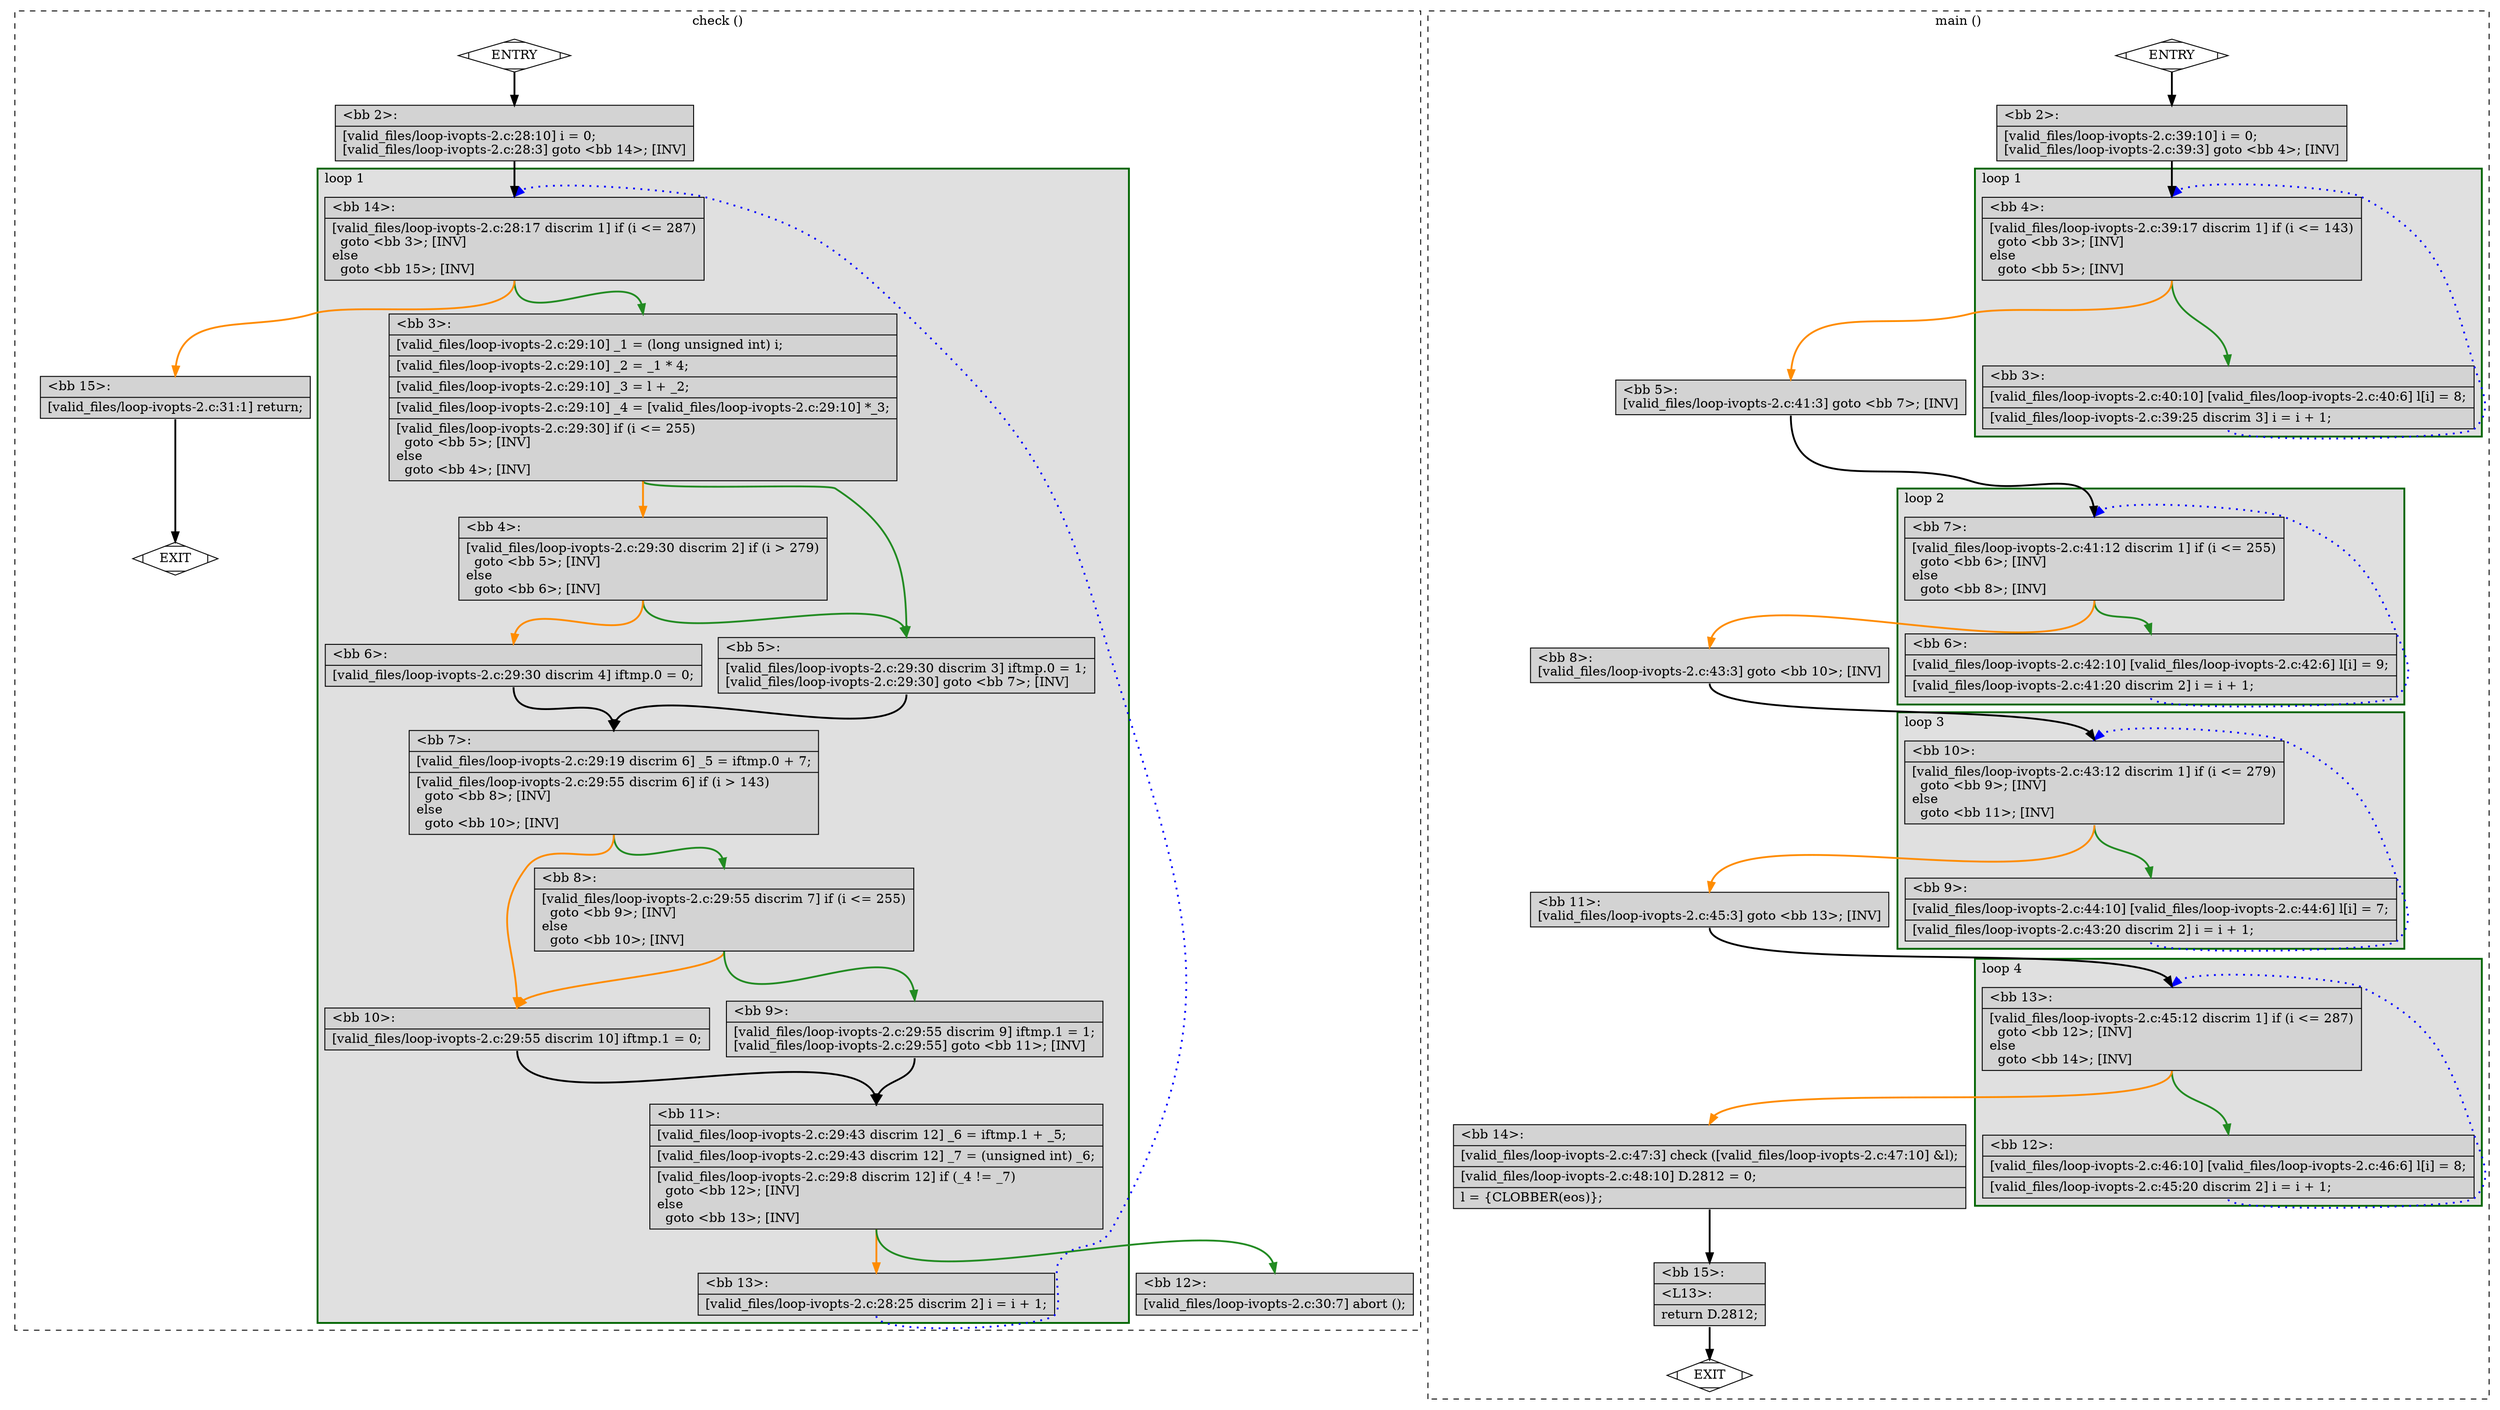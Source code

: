 digraph "a-loop-ivopts-2.c.015t.cfg" {
overlap=false;
subgraph "cluster_check" {
	style="dashed";
	color="black";
	label="check ()";
	subgraph cluster_0_1 {
	style="filled";
	color="darkgreen";
	fillcolor="grey88";
	label="loop 1";
	labeljust=l;
	penwidth=2;
	fn_0_basic_block_14 [shape=record,style=filled,fillcolor=lightgrey,label="{\<bb\ 14\>:\l\
|[valid_files/loop-ivopts-2.c:28:17\ discrim\ 1]\ if\ (i\ \<=\ 287)\l\
\ \ goto\ \<bb\ 3\>;\ [INV]\l\
else\l\
\ \ goto\ \<bb\ 15\>;\ [INV]\l\
}"];

	fn_0_basic_block_3 [shape=record,style=filled,fillcolor=lightgrey,label="{\<bb\ 3\>:\l\
|[valid_files/loop-ivopts-2.c:29:10]\ _1\ =\ (long\ unsigned\ int)\ i;\l\
|[valid_files/loop-ivopts-2.c:29:10]\ _2\ =\ _1\ *\ 4;\l\
|[valid_files/loop-ivopts-2.c:29:10]\ _3\ =\ l\ +\ _2;\l\
|[valid_files/loop-ivopts-2.c:29:10]\ _4\ =\ [valid_files/loop-ivopts-2.c:29:10]\ *_3;\l\
|[valid_files/loop-ivopts-2.c:29:30]\ if\ (i\ \<=\ 255)\l\
\ \ goto\ \<bb\ 5\>;\ [INV]\l\
else\l\
\ \ goto\ \<bb\ 4\>;\ [INV]\l\
}"];

	fn_0_basic_block_5 [shape=record,style=filled,fillcolor=lightgrey,label="{\<bb\ 5\>:\l\
|[valid_files/loop-ivopts-2.c:29:30\ discrim\ 3]\ iftmp.0\ =\ 1;\l\
[valid_files/loop-ivopts-2.c:29:30]\ goto\ \<bb\ 7\>;\ [INV]\l\
}"];

	fn_0_basic_block_4 [shape=record,style=filled,fillcolor=lightgrey,label="{\<bb\ 4\>:\l\
|[valid_files/loop-ivopts-2.c:29:30\ discrim\ 2]\ if\ (i\ \>\ 279)\l\
\ \ goto\ \<bb\ 5\>;\ [INV]\l\
else\l\
\ \ goto\ \<bb\ 6\>;\ [INV]\l\
}"];

	fn_0_basic_block_7 [shape=record,style=filled,fillcolor=lightgrey,label="{\<bb\ 7\>:\l\
|[valid_files/loop-ivopts-2.c:29:19\ discrim\ 6]\ _5\ =\ iftmp.0\ +\ 7;\l\
|[valid_files/loop-ivopts-2.c:29:55\ discrim\ 6]\ if\ (i\ \>\ 143)\l\
\ \ goto\ \<bb\ 8\>;\ [INV]\l\
else\l\
\ \ goto\ \<bb\ 10\>;\ [INV]\l\
}"];

	fn_0_basic_block_6 [shape=record,style=filled,fillcolor=lightgrey,label="{\<bb\ 6\>:\l\
|[valid_files/loop-ivopts-2.c:29:30\ discrim\ 4]\ iftmp.0\ =\ 0;\l\
}"];

	fn_0_basic_block_8 [shape=record,style=filled,fillcolor=lightgrey,label="{\<bb\ 8\>:\l\
|[valid_files/loop-ivopts-2.c:29:55\ discrim\ 7]\ if\ (i\ \<=\ 255)\l\
\ \ goto\ \<bb\ 9\>;\ [INV]\l\
else\l\
\ \ goto\ \<bb\ 10\>;\ [INV]\l\
}"];

	fn_0_basic_block_10 [shape=record,style=filled,fillcolor=lightgrey,label="{\<bb\ 10\>:\l\
|[valid_files/loop-ivopts-2.c:29:55\ discrim\ 10]\ iftmp.1\ =\ 0;\l\
}"];

	fn_0_basic_block_9 [shape=record,style=filled,fillcolor=lightgrey,label="{\<bb\ 9\>:\l\
|[valid_files/loop-ivopts-2.c:29:55\ discrim\ 9]\ iftmp.1\ =\ 1;\l\
[valid_files/loop-ivopts-2.c:29:55]\ goto\ \<bb\ 11\>;\ [INV]\l\
}"];

	fn_0_basic_block_11 [shape=record,style=filled,fillcolor=lightgrey,label="{\<bb\ 11\>:\l\
|[valid_files/loop-ivopts-2.c:29:43\ discrim\ 12]\ _6\ =\ iftmp.1\ +\ _5;\l\
|[valid_files/loop-ivopts-2.c:29:43\ discrim\ 12]\ _7\ =\ (unsigned\ int)\ _6;\l\
|[valid_files/loop-ivopts-2.c:29:8\ discrim\ 12]\ if\ (_4\ !=\ _7)\l\
\ \ goto\ \<bb\ 12\>;\ [INV]\l\
else\l\
\ \ goto\ \<bb\ 13\>;\ [INV]\l\
}"];

	fn_0_basic_block_13 [shape=record,style=filled,fillcolor=lightgrey,label="{\<bb\ 13\>:\l\
|[valid_files/loop-ivopts-2.c:28:25\ discrim\ 2]\ i\ =\ i\ +\ 1;\l\
}"];

	}
	fn_0_basic_block_0 [shape=Mdiamond,style=filled,fillcolor=white,label="ENTRY"];

	fn_0_basic_block_1 [shape=Mdiamond,style=filled,fillcolor=white,label="EXIT"];

	fn_0_basic_block_2 [shape=record,style=filled,fillcolor=lightgrey,label="{\<bb\ 2\>:\l\
|[valid_files/loop-ivopts-2.c:28:10]\ i\ =\ 0;\l\
[valid_files/loop-ivopts-2.c:28:3]\ goto\ \<bb\ 14\>;\ [INV]\l\
}"];

	fn_0_basic_block_12 [shape=record,style=filled,fillcolor=lightgrey,label="{\<bb\ 12\>:\l\
|[valid_files/loop-ivopts-2.c:30:7]\ abort\ ();\l\
}"];

	fn_0_basic_block_15 [shape=record,style=filled,fillcolor=lightgrey,label="{\<bb\ 15\>:\l\
|[valid_files/loop-ivopts-2.c:31:1]\ return;\l\
}"];

	fn_0_basic_block_0:s -> fn_0_basic_block_2:n [style="solid,bold",color=black,weight=100,constraint=true];
	fn_0_basic_block_2:s -> fn_0_basic_block_14:n [style="solid,bold",color=black,weight=100,constraint=true];
	fn_0_basic_block_3:s -> fn_0_basic_block_5:n [style="solid,bold",color=forestgreen,weight=10,constraint=true];
	fn_0_basic_block_3:s -> fn_0_basic_block_4:n [style="solid,bold",color=darkorange,weight=10,constraint=true];
	fn_0_basic_block_4:s -> fn_0_basic_block_5:n [style="solid,bold",color=forestgreen,weight=10,constraint=true];
	fn_0_basic_block_4:s -> fn_0_basic_block_6:n [style="solid,bold",color=darkorange,weight=10,constraint=true];
	fn_0_basic_block_5:s -> fn_0_basic_block_7:n [style="solid,bold",color=black,weight=100,constraint=true];
	fn_0_basic_block_6:s -> fn_0_basic_block_7:n [style="solid,bold",color=black,weight=100,constraint=true];
	fn_0_basic_block_7:s -> fn_0_basic_block_8:n [style="solid,bold",color=forestgreen,weight=10,constraint=true];
	fn_0_basic_block_7:s -> fn_0_basic_block_10:n [style="solid,bold",color=darkorange,weight=10,constraint=true];
	fn_0_basic_block_8:s -> fn_0_basic_block_9:n [style="solid,bold",color=forestgreen,weight=10,constraint=true];
	fn_0_basic_block_8:s -> fn_0_basic_block_10:n [style="solid,bold",color=darkorange,weight=10,constraint=true];
	fn_0_basic_block_9:s -> fn_0_basic_block_11:n [style="solid,bold",color=black,weight=100,constraint=true];
	fn_0_basic_block_10:s -> fn_0_basic_block_11:n [style="solid,bold",color=black,weight=100,constraint=true];
	fn_0_basic_block_11:s -> fn_0_basic_block_12:n [style="solid,bold",color=forestgreen,weight=10,constraint=true];
	fn_0_basic_block_11:s -> fn_0_basic_block_13:n [style="solid,bold",color=darkorange,weight=10,constraint=true];
	fn_0_basic_block_13:s -> fn_0_basic_block_14:n [style="dotted,bold",color=blue,weight=10,constraint=false];
	fn_0_basic_block_14:s -> fn_0_basic_block_3:n [style="solid,bold",color=forestgreen,weight=10,constraint=true];
	fn_0_basic_block_14:s -> fn_0_basic_block_15:n [style="solid,bold",color=darkorange,weight=10,constraint=true];
	fn_0_basic_block_15:s -> fn_0_basic_block_1:n [style="solid,bold",color=black,weight=10,constraint=true];
	fn_0_basic_block_0:s -> fn_0_basic_block_1:n [style="invis",constraint=true];
}
subgraph "cluster_main" {
	style="dashed";
	color="black";
	label="main ()";
	subgraph cluster_1_4 {
	style="filled";
	color="darkgreen";
	fillcolor="grey88";
	label="loop 4";
	labeljust=l;
	penwidth=2;
	fn_1_basic_block_13 [shape=record,style=filled,fillcolor=lightgrey,label="{\<bb\ 13\>:\l\
|[valid_files/loop-ivopts-2.c:45:12\ discrim\ 1]\ if\ (i\ \<=\ 287)\l\
\ \ goto\ \<bb\ 12\>;\ [INV]\l\
else\l\
\ \ goto\ \<bb\ 14\>;\ [INV]\l\
}"];

	fn_1_basic_block_12 [shape=record,style=filled,fillcolor=lightgrey,label="{\<bb\ 12\>:\l\
|[valid_files/loop-ivopts-2.c:46:10]\ [valid_files/loop-ivopts-2.c:46:6]\ l[i]\ =\ 8;\l\
|[valid_files/loop-ivopts-2.c:45:20\ discrim\ 2]\ i\ =\ i\ +\ 1;\l\
}"];

	}
	subgraph cluster_1_3 {
	style="filled";
	color="darkgreen";
	fillcolor="grey88";
	label="loop 3";
	labeljust=l;
	penwidth=2;
	fn_1_basic_block_10 [shape=record,style=filled,fillcolor=lightgrey,label="{\<bb\ 10\>:\l\
|[valid_files/loop-ivopts-2.c:43:12\ discrim\ 1]\ if\ (i\ \<=\ 279)\l\
\ \ goto\ \<bb\ 9\>;\ [INV]\l\
else\l\
\ \ goto\ \<bb\ 11\>;\ [INV]\l\
}"];

	fn_1_basic_block_9 [shape=record,style=filled,fillcolor=lightgrey,label="{\<bb\ 9\>:\l\
|[valid_files/loop-ivopts-2.c:44:10]\ [valid_files/loop-ivopts-2.c:44:6]\ l[i]\ =\ 7;\l\
|[valid_files/loop-ivopts-2.c:43:20\ discrim\ 2]\ i\ =\ i\ +\ 1;\l\
}"];

	}
	subgraph cluster_1_2 {
	style="filled";
	color="darkgreen";
	fillcolor="grey88";
	label="loop 2";
	labeljust=l;
	penwidth=2;
	fn_1_basic_block_7 [shape=record,style=filled,fillcolor=lightgrey,label="{\<bb\ 7\>:\l\
|[valid_files/loop-ivopts-2.c:41:12\ discrim\ 1]\ if\ (i\ \<=\ 255)\l\
\ \ goto\ \<bb\ 6\>;\ [INV]\l\
else\l\
\ \ goto\ \<bb\ 8\>;\ [INV]\l\
}"];

	fn_1_basic_block_6 [shape=record,style=filled,fillcolor=lightgrey,label="{\<bb\ 6\>:\l\
|[valid_files/loop-ivopts-2.c:42:10]\ [valid_files/loop-ivopts-2.c:42:6]\ l[i]\ =\ 9;\l\
|[valid_files/loop-ivopts-2.c:41:20\ discrim\ 2]\ i\ =\ i\ +\ 1;\l\
}"];

	}
	subgraph cluster_1_1 {
	style="filled";
	color="darkgreen";
	fillcolor="grey88";
	label="loop 1";
	labeljust=l;
	penwidth=2;
	fn_1_basic_block_4 [shape=record,style=filled,fillcolor=lightgrey,label="{\<bb\ 4\>:\l\
|[valid_files/loop-ivopts-2.c:39:17\ discrim\ 1]\ if\ (i\ \<=\ 143)\l\
\ \ goto\ \<bb\ 3\>;\ [INV]\l\
else\l\
\ \ goto\ \<bb\ 5\>;\ [INV]\l\
}"];

	fn_1_basic_block_3 [shape=record,style=filled,fillcolor=lightgrey,label="{\<bb\ 3\>:\l\
|[valid_files/loop-ivopts-2.c:40:10]\ [valid_files/loop-ivopts-2.c:40:6]\ l[i]\ =\ 8;\l\
|[valid_files/loop-ivopts-2.c:39:25\ discrim\ 3]\ i\ =\ i\ +\ 1;\l\
}"];

	}
	fn_1_basic_block_0 [shape=Mdiamond,style=filled,fillcolor=white,label="ENTRY"];

	fn_1_basic_block_1 [shape=Mdiamond,style=filled,fillcolor=white,label="EXIT"];

	fn_1_basic_block_2 [shape=record,style=filled,fillcolor=lightgrey,label="{\<bb\ 2\>:\l\
|[valid_files/loop-ivopts-2.c:39:10]\ i\ =\ 0;\l\
[valid_files/loop-ivopts-2.c:39:3]\ goto\ \<bb\ 4\>;\ [INV]\l\
}"];

	fn_1_basic_block_5 [shape=record,style=filled,fillcolor=lightgrey,label="{\<bb\ 5\>:\l\
[valid_files/loop-ivopts-2.c:41:3]\ goto\ \<bb\ 7\>;\ [INV]\l\
}"];

	fn_1_basic_block_8 [shape=record,style=filled,fillcolor=lightgrey,label="{\<bb\ 8\>:\l\
[valid_files/loop-ivopts-2.c:43:3]\ goto\ \<bb\ 10\>;\ [INV]\l\
}"];

	fn_1_basic_block_11 [shape=record,style=filled,fillcolor=lightgrey,label="{\<bb\ 11\>:\l\
[valid_files/loop-ivopts-2.c:45:3]\ goto\ \<bb\ 13\>;\ [INV]\l\
}"];

	fn_1_basic_block_14 [shape=record,style=filled,fillcolor=lightgrey,label="{\<bb\ 14\>:\l\
|[valid_files/loop-ivopts-2.c:47:3]\ check\ ([valid_files/loop-ivopts-2.c:47:10]\ &l);\l\
|[valid_files/loop-ivopts-2.c:48:10]\ D.2812\ =\ 0;\l\
|l\ =\ \{CLOBBER(eos)\};\l\
}"];

	fn_1_basic_block_15 [shape=record,style=filled,fillcolor=lightgrey,label="{\<bb\ 15\>:\l\
|\<L13\>:\l\
|return\ D.2812;\l\
}"];

	fn_1_basic_block_0:s -> fn_1_basic_block_2:n [style="solid,bold",color=black,weight=100,constraint=true];
	fn_1_basic_block_2:s -> fn_1_basic_block_4:n [style="solid,bold",color=black,weight=100,constraint=true];
	fn_1_basic_block_3:s -> fn_1_basic_block_4:n [style="dotted,bold",color=blue,weight=10,constraint=false];
	fn_1_basic_block_4:s -> fn_1_basic_block_3:n [style="solid,bold",color=forestgreen,weight=10,constraint=true];
	fn_1_basic_block_4:s -> fn_1_basic_block_5:n [style="solid,bold",color=darkorange,weight=10,constraint=true];
	fn_1_basic_block_5:s -> fn_1_basic_block_7:n [style="solid,bold",color=black,weight=100,constraint=true];
	fn_1_basic_block_6:s -> fn_1_basic_block_7:n [style="dotted,bold",color=blue,weight=10,constraint=false];
	fn_1_basic_block_7:s -> fn_1_basic_block_6:n [style="solid,bold",color=forestgreen,weight=10,constraint=true];
	fn_1_basic_block_7:s -> fn_1_basic_block_8:n [style="solid,bold",color=darkorange,weight=10,constraint=true];
	fn_1_basic_block_8:s -> fn_1_basic_block_10:n [style="solid,bold",color=black,weight=100,constraint=true];
	fn_1_basic_block_9:s -> fn_1_basic_block_10:n [style="dotted,bold",color=blue,weight=10,constraint=false];
	fn_1_basic_block_10:s -> fn_1_basic_block_9:n [style="solid,bold",color=forestgreen,weight=10,constraint=true];
	fn_1_basic_block_10:s -> fn_1_basic_block_11:n [style="solid,bold",color=darkorange,weight=10,constraint=true];
	fn_1_basic_block_11:s -> fn_1_basic_block_13:n [style="solid,bold",color=black,weight=100,constraint=true];
	fn_1_basic_block_12:s -> fn_1_basic_block_13:n [style="dotted,bold",color=blue,weight=10,constraint=false];
	fn_1_basic_block_13:s -> fn_1_basic_block_12:n [style="solid,bold",color=forestgreen,weight=10,constraint=true];
	fn_1_basic_block_13:s -> fn_1_basic_block_14:n [style="solid,bold",color=darkorange,weight=10,constraint=true];
	fn_1_basic_block_14:s -> fn_1_basic_block_15:n [style="solid,bold",color=black,weight=100,constraint=true];
	fn_1_basic_block_15:s -> fn_1_basic_block_1:n [style="solid,bold",color=black,weight=10,constraint=true];
	fn_1_basic_block_0:s -> fn_1_basic_block_1:n [style="invis",constraint=true];
}
}

